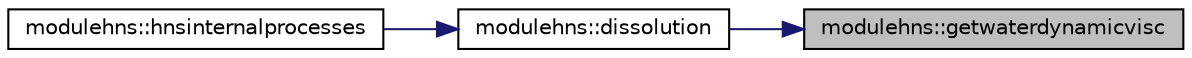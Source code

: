 digraph "modulehns::getwaterdynamicvisc"
{
 // LATEX_PDF_SIZE
  edge [fontname="Helvetica",fontsize="10",labelfontname="Helvetica",labelfontsize="10"];
  node [fontname="Helvetica",fontsize="10",shape=record];
  rankdir="RL";
  Node1 [label="modulehns::getwaterdynamicvisc",height=0.2,width=0.4,color="black", fillcolor="grey75", style="filled", fontcolor="black",tooltip=" "];
  Node1 -> Node2 [dir="back",color="midnightblue",fontsize="10",style="solid"];
  Node2 [label="modulehns::dissolution",height=0.2,width=0.4,color="black", fillcolor="white", style="filled",URL="$namespacemodulehns.html#a2b9b45c82fa5451490cda26d15845a31",tooltip=" "];
  Node2 -> Node3 [dir="back",color="midnightblue",fontsize="10",style="solid"];
  Node3 [label="modulehns::hnsinternalprocesses",height=0.2,width=0.4,color="black", fillcolor="white", style="filled",URL="$namespacemodulehns.html#a6329952c484c367d1190fff3d5a0d951",tooltip=" "];
}

